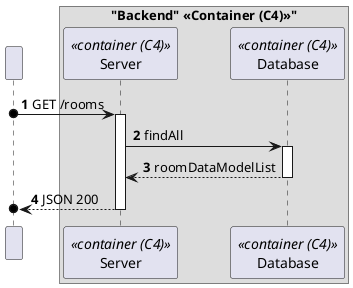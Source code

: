 @startuml
'https://plantuml.com/sequence-diagram
!pragma layout smetana

autonumber

participant " " as HTTP

box "Backend" <<Container (C4)>>"
    participant "Server" as SE<<container (C4)>>
    participant "Database" as DB<<container (C4)>>
end box


HTTP o-> SE : GET /rooms
activate SE

SE -> DB : findAll
activate DB

DB --> SE : roomDataModelList
deactivate DB


SE -->o HTTP : JSON 200
deactivate SE

deactivate HTTP


@enduml